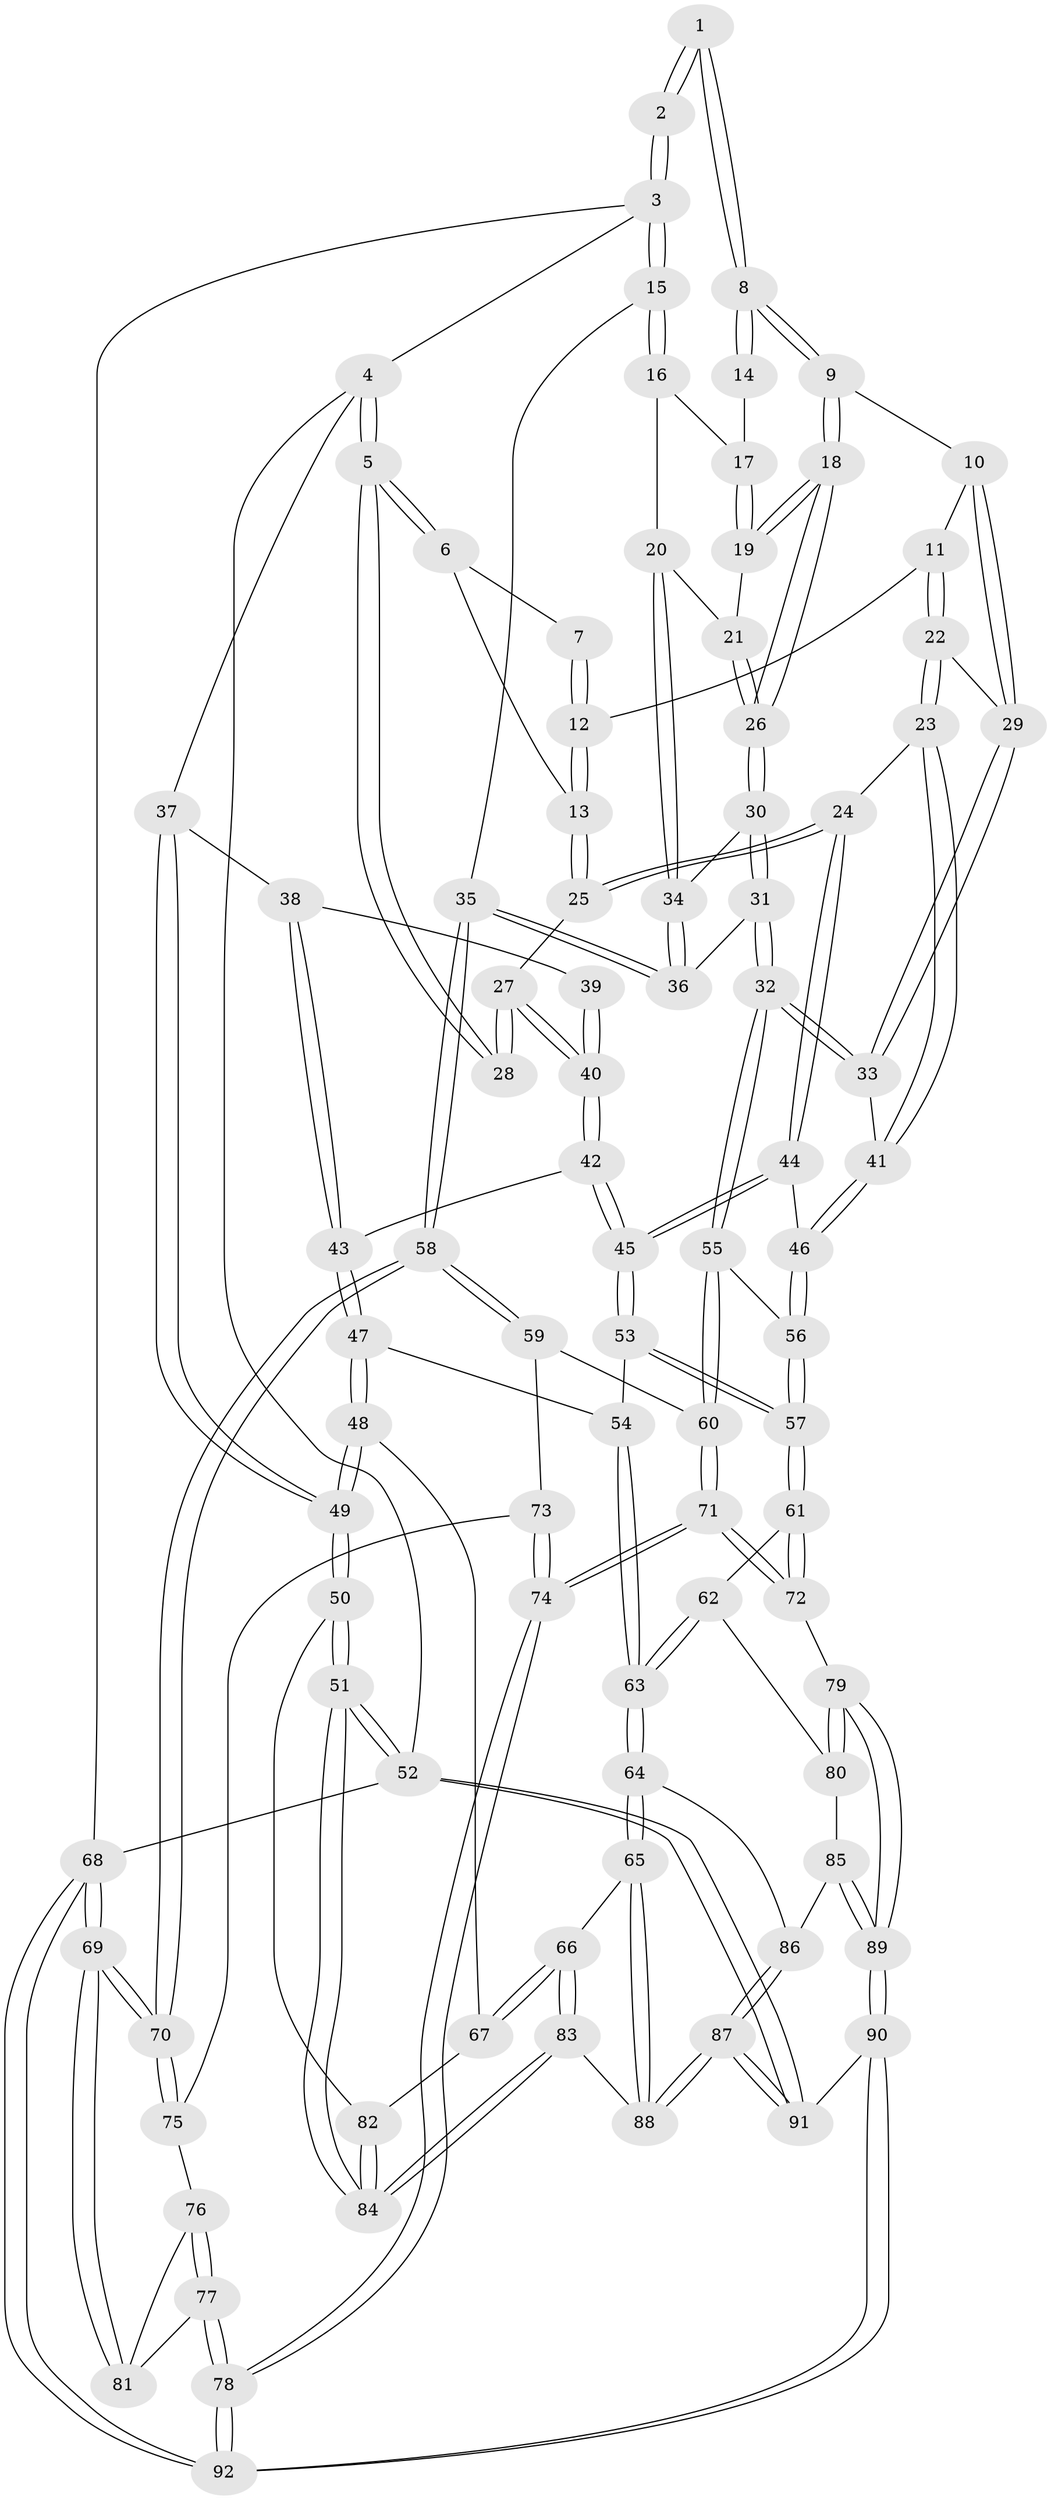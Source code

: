 // coarse degree distribution, {3: 0.1864406779661017, 7: 0.03389830508474576, 4: 0.3389830508474576, 2: 0.01694915254237288, 5: 0.2542372881355932, 6: 0.1694915254237288}
// Generated by graph-tools (version 1.1) at 2025/24/03/03/25 07:24:34]
// undirected, 92 vertices, 227 edges
graph export_dot {
graph [start="1"]
  node [color=gray90,style=filled];
  1 [pos="+0.6114803525614203+0"];
  2 [pos="+1+0"];
  3 [pos="+1+0"];
  4 [pos="+0+0"];
  5 [pos="+0.05302560931419827+0"];
  6 [pos="+0.23377806380011293+0"];
  7 [pos="+0.5832266187601932+0"];
  8 [pos="+0.743126396731661+0.13025326535326448"];
  9 [pos="+0.7156764400365581+0.18809725289167395"];
  10 [pos="+0.7032357931986516+0.1888524999008393"];
  11 [pos="+0.5985363990051298+0.14100088987460482"];
  12 [pos="+0.5879475925549379+0.13091669937389577"];
  13 [pos="+0.47488135428833317+0.17101574509056314"];
  14 [pos="+0.9207394486600545+0"];
  15 [pos="+1+0.18325598528229411"];
  16 [pos="+0.9557299725682237+0.1809971068105393"];
  17 [pos="+0.9048954762015287+0.088625435341786"];
  18 [pos="+0.7271723469913041+0.197233650078617"];
  19 [pos="+0.8783410111342732+0.16620630993499855"];
  20 [pos="+0.9335089057674125+0.2641238304516121"];
  21 [pos="+0.8867655197565489+0.20381212153426795"];
  22 [pos="+0.5584780609134489+0.30660440880675277"];
  23 [pos="+0.43898767076564793+0.32742462743215556"];
  24 [pos="+0.4340465464376067+0.32670372060615976"];
  25 [pos="+0.4089428625738795+0.3006779990669083"];
  26 [pos="+0.7753510317114414+0.2700446907767705"];
  27 [pos="+0.4009299226563515+0.29908068406728294"];
  28 [pos="+0.3743541313772557+0.2740237392414802"];
  29 [pos="+0.6209775943523271+0.3240088840502448"];
  30 [pos="+0.7788989627850038+0.28136641473901924"];
  31 [pos="+0.7726514428960293+0.44306589837696925"];
  32 [pos="+0.7437216813601267+0.46594052048607476"];
  33 [pos="+0.6914369651793664+0.42808186547550114"];
  34 [pos="+0.9376788641147835+0.27262120496744924"];
  35 [pos="+1+0.42009063256050116"];
  36 [pos="+1+0.3995444292879863"];
  37 [pos="+0+0"];
  38 [pos="+0+0.01107932503153676"];
  39 [pos="+0.16896289348345267+0.25557065619600566"];
  40 [pos="+0.24376265945925651+0.3919575838851176"];
  41 [pos="+0.5521847271034703+0.4295839469701713"];
  42 [pos="+0.23342990566298702+0.41339827243028915"];
  43 [pos="+0.20860651456202203+0.4399221198340334"];
  44 [pos="+0.41975739536543166+0.45334906640525413"];
  45 [pos="+0.3902017433116224+0.4953331542442697"];
  46 [pos="+0.5235802259474884+0.5071129809333585"];
  47 [pos="+0.14014572034667147+0.5381038155431458"];
  48 [pos="+0.007650924991018682+0.5820304263360916"];
  49 [pos="+0+0.5705479180441445"];
  50 [pos="+0+0.71179529773551"];
  51 [pos="+0+1"];
  52 [pos="+0+1"];
  53 [pos="+0.37101734333681624+0.568196303395855"];
  54 [pos="+0.3134153424027189+0.5968500623909263"];
  55 [pos="+0.7163720473555256+0.5823349039334684"];
  56 [pos="+0.579400723243705+0.6100255141207612"];
  57 [pos="+0.5282276986358276+0.6473611566372404"];
  58 [pos="+1+0.5908647905292135"];
  59 [pos="+0.7237926488577724+0.5929147806570105"];
  60 [pos="+0.7236445323525335+0.5927686917917521"];
  61 [pos="+0.5118492962172404+0.7021864758496188"];
  62 [pos="+0.4491871730205626+0.7434810178480497"];
  63 [pos="+0.32286482747786904+0.7631522296331322"];
  64 [pos="+0.30899247528790214+0.7805119215173799"];
  65 [pos="+0.257008398144671+0.809175408775995"];
  66 [pos="+0.22446028026906287+0.7969628185248577"];
  67 [pos="+0.14633002342237011+0.7458778401125699"];
  68 [pos="+1+1"];
  69 [pos="+1+0.6930672303617679"];
  70 [pos="+1+0.6014919154034742"];
  71 [pos="+0.6077811491340663+0.8567760078836376"];
  72 [pos="+0.607458668333328+0.8567011672229182"];
  73 [pos="+0.7867050375665218+0.6950548186784645"];
  74 [pos="+0.6964795504841376+0.9056909458972731"];
  75 [pos="+0.797585369512271+0.7002927314703459"];
  76 [pos="+0.8640174950876265+0.7667763414331396"];
  77 [pos="+0.8774082319254114+0.8673781079389763"];
  78 [pos="+0.8253044912309584+1"];
  79 [pos="+0.5436427187026632+0.8888343985156734"];
  80 [pos="+0.4602562669499489+0.8388320510060845"];
  81 [pos="+1+0.7178543166820481"];
  82 [pos="+0.09489000675337879+0.841347074499659"];
  83 [pos="+0.06884233948737264+0.9418875373169618"];
  84 [pos="+0.04511552468138249+0.9485207878476651"];
  85 [pos="+0.4155360171961375+0.8714092295016899"];
  86 [pos="+0.38263712293413726+0.8544697144498067"];
  87 [pos="+0.31863699684632985+1"];
  88 [pos="+0.25689536316621314+0.9384279592782405"];
  89 [pos="+0.45474518085653265+0.9979314169102095"];
  90 [pos="+0.380560171521245+1"];
  91 [pos="+0.3711837191650742+1"];
  92 [pos="+0.8616723107265816+1"];
  1 -- 2;
  1 -- 2;
  1 -- 8;
  1 -- 8;
  2 -- 3;
  2 -- 3;
  3 -- 4;
  3 -- 15;
  3 -- 15;
  3 -- 68;
  4 -- 5;
  4 -- 5;
  4 -- 37;
  4 -- 52;
  5 -- 6;
  5 -- 6;
  5 -- 28;
  5 -- 28;
  6 -- 7;
  6 -- 13;
  7 -- 12;
  7 -- 12;
  8 -- 9;
  8 -- 9;
  8 -- 14;
  8 -- 14;
  9 -- 10;
  9 -- 18;
  9 -- 18;
  10 -- 11;
  10 -- 29;
  10 -- 29;
  11 -- 12;
  11 -- 22;
  11 -- 22;
  12 -- 13;
  12 -- 13;
  13 -- 25;
  13 -- 25;
  14 -- 17;
  15 -- 16;
  15 -- 16;
  15 -- 35;
  16 -- 17;
  16 -- 20;
  17 -- 19;
  17 -- 19;
  18 -- 19;
  18 -- 19;
  18 -- 26;
  18 -- 26;
  19 -- 21;
  20 -- 21;
  20 -- 34;
  20 -- 34;
  21 -- 26;
  21 -- 26;
  22 -- 23;
  22 -- 23;
  22 -- 29;
  23 -- 24;
  23 -- 41;
  23 -- 41;
  24 -- 25;
  24 -- 25;
  24 -- 44;
  24 -- 44;
  25 -- 27;
  26 -- 30;
  26 -- 30;
  27 -- 28;
  27 -- 28;
  27 -- 40;
  27 -- 40;
  29 -- 33;
  29 -- 33;
  30 -- 31;
  30 -- 31;
  30 -- 34;
  31 -- 32;
  31 -- 32;
  31 -- 36;
  32 -- 33;
  32 -- 33;
  32 -- 55;
  32 -- 55;
  33 -- 41;
  34 -- 36;
  34 -- 36;
  35 -- 36;
  35 -- 36;
  35 -- 58;
  35 -- 58;
  37 -- 38;
  37 -- 49;
  37 -- 49;
  38 -- 39;
  38 -- 43;
  38 -- 43;
  39 -- 40;
  39 -- 40;
  40 -- 42;
  40 -- 42;
  41 -- 46;
  41 -- 46;
  42 -- 43;
  42 -- 45;
  42 -- 45;
  43 -- 47;
  43 -- 47;
  44 -- 45;
  44 -- 45;
  44 -- 46;
  45 -- 53;
  45 -- 53;
  46 -- 56;
  46 -- 56;
  47 -- 48;
  47 -- 48;
  47 -- 54;
  48 -- 49;
  48 -- 49;
  48 -- 67;
  49 -- 50;
  49 -- 50;
  50 -- 51;
  50 -- 51;
  50 -- 82;
  51 -- 52;
  51 -- 52;
  51 -- 84;
  51 -- 84;
  52 -- 91;
  52 -- 91;
  52 -- 68;
  53 -- 54;
  53 -- 57;
  53 -- 57;
  54 -- 63;
  54 -- 63;
  55 -- 56;
  55 -- 60;
  55 -- 60;
  56 -- 57;
  56 -- 57;
  57 -- 61;
  57 -- 61;
  58 -- 59;
  58 -- 59;
  58 -- 70;
  58 -- 70;
  59 -- 60;
  59 -- 73;
  60 -- 71;
  60 -- 71;
  61 -- 62;
  61 -- 72;
  61 -- 72;
  62 -- 63;
  62 -- 63;
  62 -- 80;
  63 -- 64;
  63 -- 64;
  64 -- 65;
  64 -- 65;
  64 -- 86;
  65 -- 66;
  65 -- 88;
  65 -- 88;
  66 -- 67;
  66 -- 67;
  66 -- 83;
  66 -- 83;
  67 -- 82;
  68 -- 69;
  68 -- 69;
  68 -- 92;
  68 -- 92;
  69 -- 70;
  69 -- 70;
  69 -- 81;
  69 -- 81;
  70 -- 75;
  70 -- 75;
  71 -- 72;
  71 -- 72;
  71 -- 74;
  71 -- 74;
  72 -- 79;
  73 -- 74;
  73 -- 74;
  73 -- 75;
  74 -- 78;
  74 -- 78;
  75 -- 76;
  76 -- 77;
  76 -- 77;
  76 -- 81;
  77 -- 78;
  77 -- 78;
  77 -- 81;
  78 -- 92;
  78 -- 92;
  79 -- 80;
  79 -- 80;
  79 -- 89;
  79 -- 89;
  80 -- 85;
  82 -- 84;
  82 -- 84;
  83 -- 84;
  83 -- 84;
  83 -- 88;
  85 -- 86;
  85 -- 89;
  85 -- 89;
  86 -- 87;
  86 -- 87;
  87 -- 88;
  87 -- 88;
  87 -- 91;
  87 -- 91;
  89 -- 90;
  89 -- 90;
  90 -- 91;
  90 -- 92;
  90 -- 92;
}
